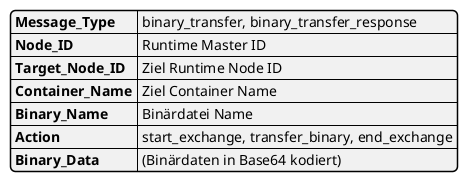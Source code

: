 @startjson
{
    "Message_Type": "binary_transfer, binary_transfer_response",
    "Node_ID": "Runtime Master ID",
    "Target_Node_ID": "Ziel Runtime Node ID",
    "Container_Name": "Ziel Container Name",
    "Binary_Name": "Binärdatei Name",
    "Action": "start_exchange, transfer_binary, end_exchange",
    "Binary_Data": "(Binärdaten in Base64 kodiert)" 
}
@endjson